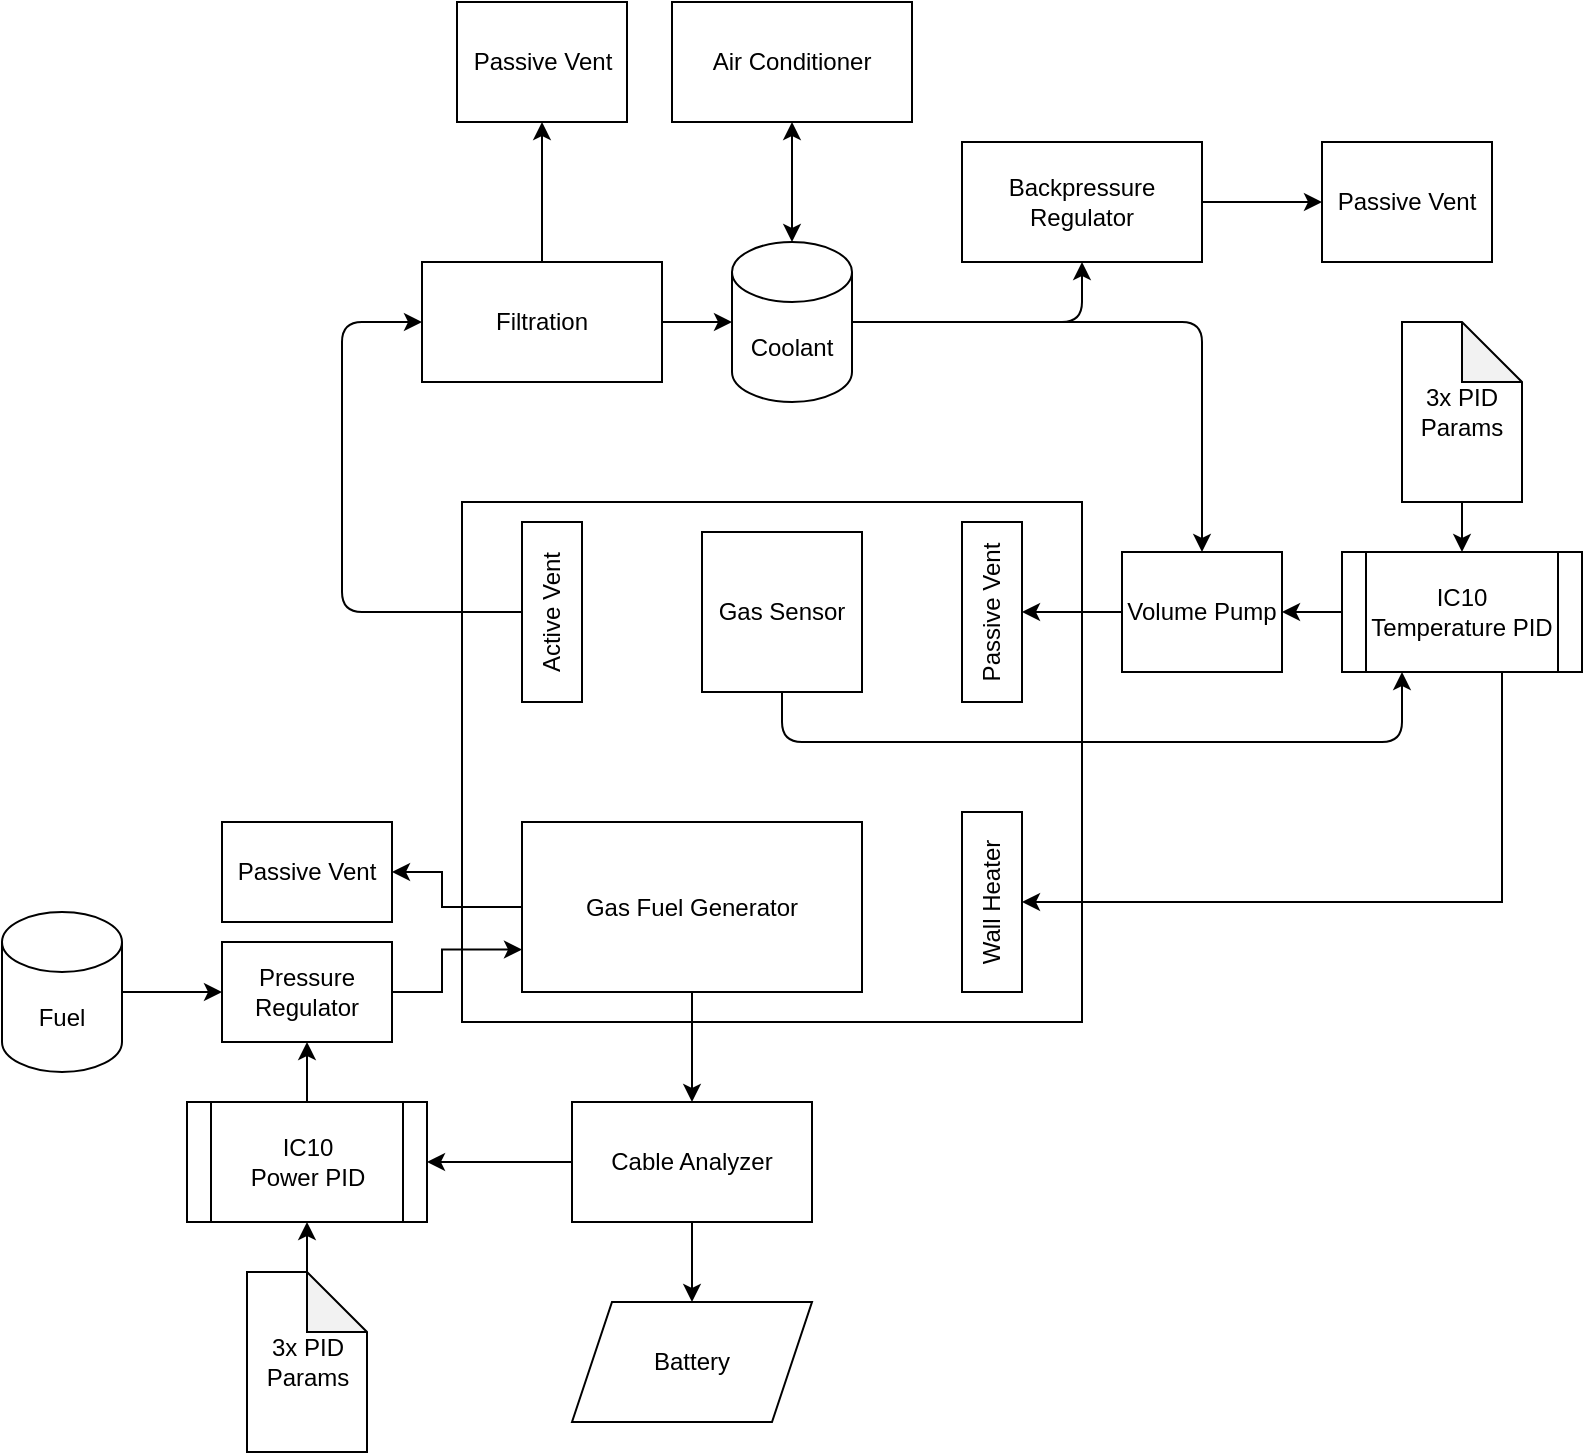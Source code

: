 <mxfile version="14.6.13"><diagram id="IxRgDTHyZzRFi0q8kghc" name="Page-1"><mxGraphModel dx="1422" dy="723" grid="1" gridSize="10" guides="1" tooltips="1" connect="1" arrows="1" fold="1" page="1" pageScale="1" pageWidth="850" pageHeight="1100" math="0" shadow="0"><root><mxCell id="0"/><mxCell id="1" parent="0"/><mxCell id="eBCxBsbauU10IyJ4UMlh-4" value="" style="rounded=0;whiteSpace=wrap;html=1;" vertex="1" parent="1"><mxGeometry x="260" y="270" width="310" height="260" as="geometry"/></mxCell><mxCell id="eBCxBsbauU10IyJ4UMlh-47" style="edgeStyle=orthogonalEdgeStyle;rounded=0;orthogonalLoop=1;jettySize=auto;html=1;entryX=1;entryY=0.5;entryDx=0;entryDy=0;" edge="1" parent="1" source="eBCxBsbauU10IyJ4UMlh-1" target="eBCxBsbauU10IyJ4UMlh-41"><mxGeometry relative="1" as="geometry"><Array as="points"><mxPoint x="250" y="473"/><mxPoint x="250" y="455"/></Array></mxGeometry></mxCell><mxCell id="eBCxBsbauU10IyJ4UMlh-51" style="edgeStyle=orthogonalEdgeStyle;rounded=0;orthogonalLoop=1;jettySize=auto;html=1;entryX=0.5;entryY=0;entryDx=0;entryDy=0;" edge="1" parent="1" source="eBCxBsbauU10IyJ4UMlh-1" target="eBCxBsbauU10IyJ4UMlh-45"><mxGeometry relative="1" as="geometry"/></mxCell><mxCell id="eBCxBsbauU10IyJ4UMlh-1" value="Gas Fuel Generator" style="rounded=0;whiteSpace=wrap;html=1;" vertex="1" parent="1"><mxGeometry x="290" y="430" width="170" height="85" as="geometry"/></mxCell><mxCell id="eBCxBsbauU10IyJ4UMlh-55" style="edgeStyle=orthogonalEdgeStyle;rounded=0;orthogonalLoop=1;jettySize=auto;html=1;" edge="1" parent="1" source="eBCxBsbauU10IyJ4UMlh-2" target="eBCxBsbauU10IyJ4UMlh-38"><mxGeometry relative="1" as="geometry"/></mxCell><mxCell id="eBCxBsbauU10IyJ4UMlh-2" value="Fuel" style="shape=cylinder3;whiteSpace=wrap;html=1;boundedLbl=1;backgroundOutline=1;size=15;" vertex="1" parent="1"><mxGeometry x="30" y="475" width="60" height="80" as="geometry"/></mxCell><mxCell id="eBCxBsbauU10IyJ4UMlh-5" value="Active Vent" style="rounded=0;whiteSpace=wrap;html=1;horizontal=0;" vertex="1" parent="1"><mxGeometry x="290" y="280" width="30" height="90" as="geometry"/></mxCell><mxCell id="eBCxBsbauU10IyJ4UMlh-7" value="&lt;div&gt;Passive Vent&lt;/div&gt;" style="rounded=0;whiteSpace=wrap;html=1;horizontal=0;" vertex="1" parent="1"><mxGeometry x="510" y="280" width="30" height="90" as="geometry"/></mxCell><mxCell id="eBCxBsbauU10IyJ4UMlh-8" value="Coolant" style="shape=cylinder3;whiteSpace=wrap;html=1;boundedLbl=1;backgroundOutline=1;size=15;" vertex="1" parent="1"><mxGeometry x="395" y="140" width="60" height="80" as="geometry"/></mxCell><mxCell id="eBCxBsbauU10IyJ4UMlh-9" value="Volume Pump" style="rounded=0;whiteSpace=wrap;html=1;" vertex="1" parent="1"><mxGeometry x="590" y="295" width="80" height="60" as="geometry"/></mxCell><mxCell id="eBCxBsbauU10IyJ4UMlh-10" value="" style="endArrow=classic;html=1;exitX=1;exitY=0.5;exitDx=0;exitDy=0;exitPerimeter=0;entryX=0.5;entryY=0;entryDx=0;entryDy=0;" edge="1" parent="1" source="eBCxBsbauU10IyJ4UMlh-8" target="eBCxBsbauU10IyJ4UMlh-9"><mxGeometry width="50" height="50" relative="1" as="geometry"><mxPoint x="540" y="160" as="sourcePoint"/><mxPoint x="590" y="110" as="targetPoint"/><Array as="points"><mxPoint x="630" y="180"/></Array></mxGeometry></mxCell><mxCell id="eBCxBsbauU10IyJ4UMlh-11" value="" style="endArrow=classic;html=1;exitX=0;exitY=0.5;exitDx=0;exitDy=0;entryX=1;entryY=0.5;entryDx=0;entryDy=0;" edge="1" parent="1" source="eBCxBsbauU10IyJ4UMlh-9" target="eBCxBsbauU10IyJ4UMlh-7"><mxGeometry width="50" height="50" relative="1" as="geometry"><mxPoint x="690" y="440" as="sourcePoint"/><mxPoint x="740" y="390" as="targetPoint"/></mxGeometry></mxCell><mxCell id="eBCxBsbauU10IyJ4UMlh-12" value="Air Conditioner" style="rounded=0;whiteSpace=wrap;html=1;" vertex="1" parent="1"><mxGeometry x="365" y="20" width="120" height="60" as="geometry"/></mxCell><mxCell id="eBCxBsbauU10IyJ4UMlh-13" value="" style="endArrow=classic;startArrow=classic;html=1;entryX=0.5;entryY=1;entryDx=0;entryDy=0;" edge="1" parent="1" source="eBCxBsbauU10IyJ4UMlh-8" target="eBCxBsbauU10IyJ4UMlh-12"><mxGeometry width="50" height="50" relative="1" as="geometry"><mxPoint x="250" y="170" as="sourcePoint"/><mxPoint x="300" y="120" as="targetPoint"/></mxGeometry></mxCell><mxCell id="eBCxBsbauU10IyJ4UMlh-14" value="" style="endArrow=classic;html=1;exitX=0;exitY=0.5;exitDx=0;exitDy=0;entryX=0;entryY=0.5;entryDx=0;entryDy=0;" edge="1" parent="1" source="eBCxBsbauU10IyJ4UMlh-5" target="eBCxBsbauU10IyJ4UMlh-15"><mxGeometry width="50" height="50" relative="1" as="geometry"><mxPoint x="180" y="290" as="sourcePoint"/><mxPoint x="60" y="190" as="targetPoint"/><Array as="points"><mxPoint x="200" y="325"/><mxPoint x="200" y="180"/></Array></mxGeometry></mxCell><mxCell id="eBCxBsbauU10IyJ4UMlh-15" value="Filtration" style="rounded=0;whiteSpace=wrap;html=1;" vertex="1" parent="1"><mxGeometry x="240" y="150" width="120" height="60" as="geometry"/></mxCell><mxCell id="eBCxBsbauU10IyJ4UMlh-16" value="" style="endArrow=classic;html=1;exitX=1;exitY=0.5;exitDx=0;exitDy=0;entryX=0;entryY=0.5;entryDx=0;entryDy=0;entryPerimeter=0;" edge="1" parent="1" source="eBCxBsbauU10IyJ4UMlh-15" target="eBCxBsbauU10IyJ4UMlh-8"><mxGeometry width="50" height="50" relative="1" as="geometry"><mxPoint x="130" y="120" as="sourcePoint"/><mxPoint x="180" y="70" as="targetPoint"/></mxGeometry></mxCell><mxCell id="eBCxBsbauU10IyJ4UMlh-18" value="&lt;div&gt;Passive Vent&lt;/div&gt;" style="rounded=0;whiteSpace=wrap;html=1;horizontal=1;" vertex="1" parent="1"><mxGeometry x="257.5" y="20" width="85" height="60" as="geometry"/></mxCell><mxCell id="eBCxBsbauU10IyJ4UMlh-19" value="" style="endArrow=classic;html=1;exitX=0.5;exitY=0;exitDx=0;exitDy=0;entryX=0.5;entryY=1;entryDx=0;entryDy=0;" edge="1" parent="1" source="eBCxBsbauU10IyJ4UMlh-15" target="eBCxBsbauU10IyJ4UMlh-18"><mxGeometry width="50" height="50" relative="1" as="geometry"><mxPoint x="90" y="150" as="sourcePoint"/><mxPoint x="140" y="100" as="targetPoint"/></mxGeometry></mxCell><mxCell id="eBCxBsbauU10IyJ4UMlh-20" value="Backpressure Regulator" style="rounded=0;whiteSpace=wrap;html=1;" vertex="1" parent="1"><mxGeometry x="510" y="90" width="120" height="60" as="geometry"/></mxCell><mxCell id="eBCxBsbauU10IyJ4UMlh-22" value="&lt;div&gt;Passive Vent&lt;/div&gt;" style="rounded=0;whiteSpace=wrap;html=1;horizontal=1;" vertex="1" parent="1"><mxGeometry x="690" y="90" width="85" height="60" as="geometry"/></mxCell><mxCell id="eBCxBsbauU10IyJ4UMlh-23" value="" style="endArrow=classic;html=1;exitX=1;exitY=0.5;exitDx=0;exitDy=0;entryX=0;entryY=0.5;entryDx=0;entryDy=0;" edge="1" parent="1" source="eBCxBsbauU10IyJ4UMlh-20" target="eBCxBsbauU10IyJ4UMlh-22"><mxGeometry width="50" height="50" relative="1" as="geometry"><mxPoint x="760" y="220" as="sourcePoint"/><mxPoint x="810" y="170" as="targetPoint"/></mxGeometry></mxCell><mxCell id="eBCxBsbauU10IyJ4UMlh-24" value="" style="endArrow=classic;html=1;entryX=0.5;entryY=1;entryDx=0;entryDy=0;exitX=1;exitY=0.5;exitDx=0;exitDy=0;exitPerimeter=0;" edge="1" parent="1" source="eBCxBsbauU10IyJ4UMlh-8" target="eBCxBsbauU10IyJ4UMlh-20"><mxGeometry width="50" height="50" relative="1" as="geometry"><mxPoint x="510" y="210" as="sourcePoint"/><mxPoint x="170" y="200" as="targetPoint"/><Array as="points"><mxPoint x="570" y="180"/></Array></mxGeometry></mxCell><mxCell id="eBCxBsbauU10IyJ4UMlh-29" style="edgeStyle=orthogonalEdgeStyle;rounded=0;orthogonalLoop=1;jettySize=auto;html=1;" edge="1" parent="1" source="eBCxBsbauU10IyJ4UMlh-25" target="eBCxBsbauU10IyJ4UMlh-9"><mxGeometry relative="1" as="geometry"/></mxCell><mxCell id="eBCxBsbauU10IyJ4UMlh-37" style="edgeStyle=orthogonalEdgeStyle;rounded=0;orthogonalLoop=1;jettySize=auto;html=1;entryX=1;entryY=0.5;entryDx=0;entryDy=0;" edge="1" parent="1" source="eBCxBsbauU10IyJ4UMlh-25" target="eBCxBsbauU10IyJ4UMlh-36"><mxGeometry relative="1" as="geometry"><Array as="points"><mxPoint x="780" y="470"/></Array></mxGeometry></mxCell><mxCell id="eBCxBsbauU10IyJ4UMlh-25" value="&lt;div&gt;IC10&lt;/div&gt;&lt;div&gt;Temperature PID&lt;br&gt;&lt;/div&gt;" style="shape=process;whiteSpace=wrap;html=1;backgroundOutline=1;" vertex="1" parent="1"><mxGeometry x="700" y="295" width="120" height="60" as="geometry"/></mxCell><mxCell id="eBCxBsbauU10IyJ4UMlh-26" value="Gas Sensor" style="whiteSpace=wrap;html=1;aspect=fixed;" vertex="1" parent="1"><mxGeometry x="380" y="285" width="80" height="80" as="geometry"/></mxCell><mxCell id="eBCxBsbauU10IyJ4UMlh-27" value="" style="endArrow=classic;html=1;exitX=0.5;exitY=1;exitDx=0;exitDy=0;entryX=0.25;entryY=1;entryDx=0;entryDy=0;" edge="1" parent="1" source="eBCxBsbauU10IyJ4UMlh-26" target="eBCxBsbauU10IyJ4UMlh-25"><mxGeometry width="50" height="50" relative="1" as="geometry"><mxPoint x="340" y="380" as="sourcePoint"/><mxPoint x="390" y="330" as="targetPoint"/><Array as="points"><mxPoint x="420" y="390"/><mxPoint x="730" y="390"/></Array></mxGeometry></mxCell><mxCell id="eBCxBsbauU10IyJ4UMlh-34" style="edgeStyle=orthogonalEdgeStyle;rounded=0;orthogonalLoop=1;jettySize=auto;html=1;entryX=0.5;entryY=0;entryDx=0;entryDy=0;" edge="1" parent="1" source="eBCxBsbauU10IyJ4UMlh-32" target="eBCxBsbauU10IyJ4UMlh-25"><mxGeometry relative="1" as="geometry"/></mxCell><mxCell id="eBCxBsbauU10IyJ4UMlh-32" value="3x PID Params" style="shape=note;whiteSpace=wrap;html=1;backgroundOutline=1;darkOpacity=0.05;" vertex="1" parent="1"><mxGeometry x="730" y="180" width="60" height="90" as="geometry"/></mxCell><mxCell id="eBCxBsbauU10IyJ4UMlh-36" value="&lt;div&gt;Wall Heater&lt;/div&gt;" style="rounded=0;whiteSpace=wrap;html=1;horizontal=0;" vertex="1" parent="1"><mxGeometry x="510" y="425" width="30" height="90" as="geometry"/></mxCell><mxCell id="eBCxBsbauU10IyJ4UMlh-48" style="edgeStyle=orthogonalEdgeStyle;rounded=0;orthogonalLoop=1;jettySize=auto;html=1;entryX=0;entryY=0.75;entryDx=0;entryDy=0;" edge="1" parent="1" source="eBCxBsbauU10IyJ4UMlh-38" target="eBCxBsbauU10IyJ4UMlh-1"><mxGeometry relative="1" as="geometry"><Array as="points"><mxPoint x="250" y="515"/><mxPoint x="250" y="494"/></Array></mxGeometry></mxCell><mxCell id="eBCxBsbauU10IyJ4UMlh-38" value="Pressure Regulator" style="rounded=0;whiteSpace=wrap;html=1;" vertex="1" parent="1"><mxGeometry x="140" y="490" width="85" height="50" as="geometry"/></mxCell><mxCell id="eBCxBsbauU10IyJ4UMlh-41" value="&lt;div&gt;Passive Vent&lt;/div&gt;" style="rounded=0;whiteSpace=wrap;html=1;horizontal=1;" vertex="1" parent="1"><mxGeometry x="140" y="430" width="85" height="50" as="geometry"/></mxCell><mxCell id="eBCxBsbauU10IyJ4UMlh-49" style="edgeStyle=orthogonalEdgeStyle;rounded=0;orthogonalLoop=1;jettySize=auto;html=1;entryX=0.5;entryY=1;entryDx=0;entryDy=0;" edge="1" parent="1" source="eBCxBsbauU10IyJ4UMlh-43" target="eBCxBsbauU10IyJ4UMlh-38"><mxGeometry relative="1" as="geometry"/></mxCell><mxCell id="eBCxBsbauU10IyJ4UMlh-43" value="&lt;div&gt;IC10&lt;/div&gt;&lt;div&gt;Power PID&lt;br&gt;&lt;/div&gt;" style="shape=process;whiteSpace=wrap;html=1;backgroundOutline=1;" vertex="1" parent="1"><mxGeometry x="122.5" y="570" width="120" height="60" as="geometry"/></mxCell><mxCell id="eBCxBsbauU10IyJ4UMlh-50" style="edgeStyle=orthogonalEdgeStyle;rounded=0;orthogonalLoop=1;jettySize=auto;html=1;entryX=1;entryY=0.5;entryDx=0;entryDy=0;" edge="1" parent="1" source="eBCxBsbauU10IyJ4UMlh-45" target="eBCxBsbauU10IyJ4UMlh-43"><mxGeometry relative="1" as="geometry"/></mxCell><mxCell id="eBCxBsbauU10IyJ4UMlh-52" style="edgeStyle=orthogonalEdgeStyle;rounded=0;orthogonalLoop=1;jettySize=auto;html=1;" edge="1" parent="1" source="eBCxBsbauU10IyJ4UMlh-45" target="eBCxBsbauU10IyJ4UMlh-46"><mxGeometry relative="1" as="geometry"/></mxCell><mxCell id="eBCxBsbauU10IyJ4UMlh-45" value="Cable Analyzer" style="rounded=0;whiteSpace=wrap;html=1;" vertex="1" parent="1"><mxGeometry x="315" y="570" width="120" height="60" as="geometry"/></mxCell><mxCell id="eBCxBsbauU10IyJ4UMlh-46" value="Battery" style="shape=parallelogram;perimeter=parallelogramPerimeter;whiteSpace=wrap;html=1;fixedSize=1;" vertex="1" parent="1"><mxGeometry x="315" y="670" width="120" height="60" as="geometry"/></mxCell><mxCell id="eBCxBsbauU10IyJ4UMlh-54" style="edgeStyle=orthogonalEdgeStyle;rounded=0;orthogonalLoop=1;jettySize=auto;html=1;" edge="1" parent="1" source="eBCxBsbauU10IyJ4UMlh-53" target="eBCxBsbauU10IyJ4UMlh-43"><mxGeometry relative="1" as="geometry"/></mxCell><mxCell id="eBCxBsbauU10IyJ4UMlh-53" value="3x PID Params" style="shape=note;whiteSpace=wrap;html=1;backgroundOutline=1;darkOpacity=0.05;" vertex="1" parent="1"><mxGeometry x="152.5" y="655" width="60" height="90" as="geometry"/></mxCell></root></mxGraphModel></diagram></mxfile>